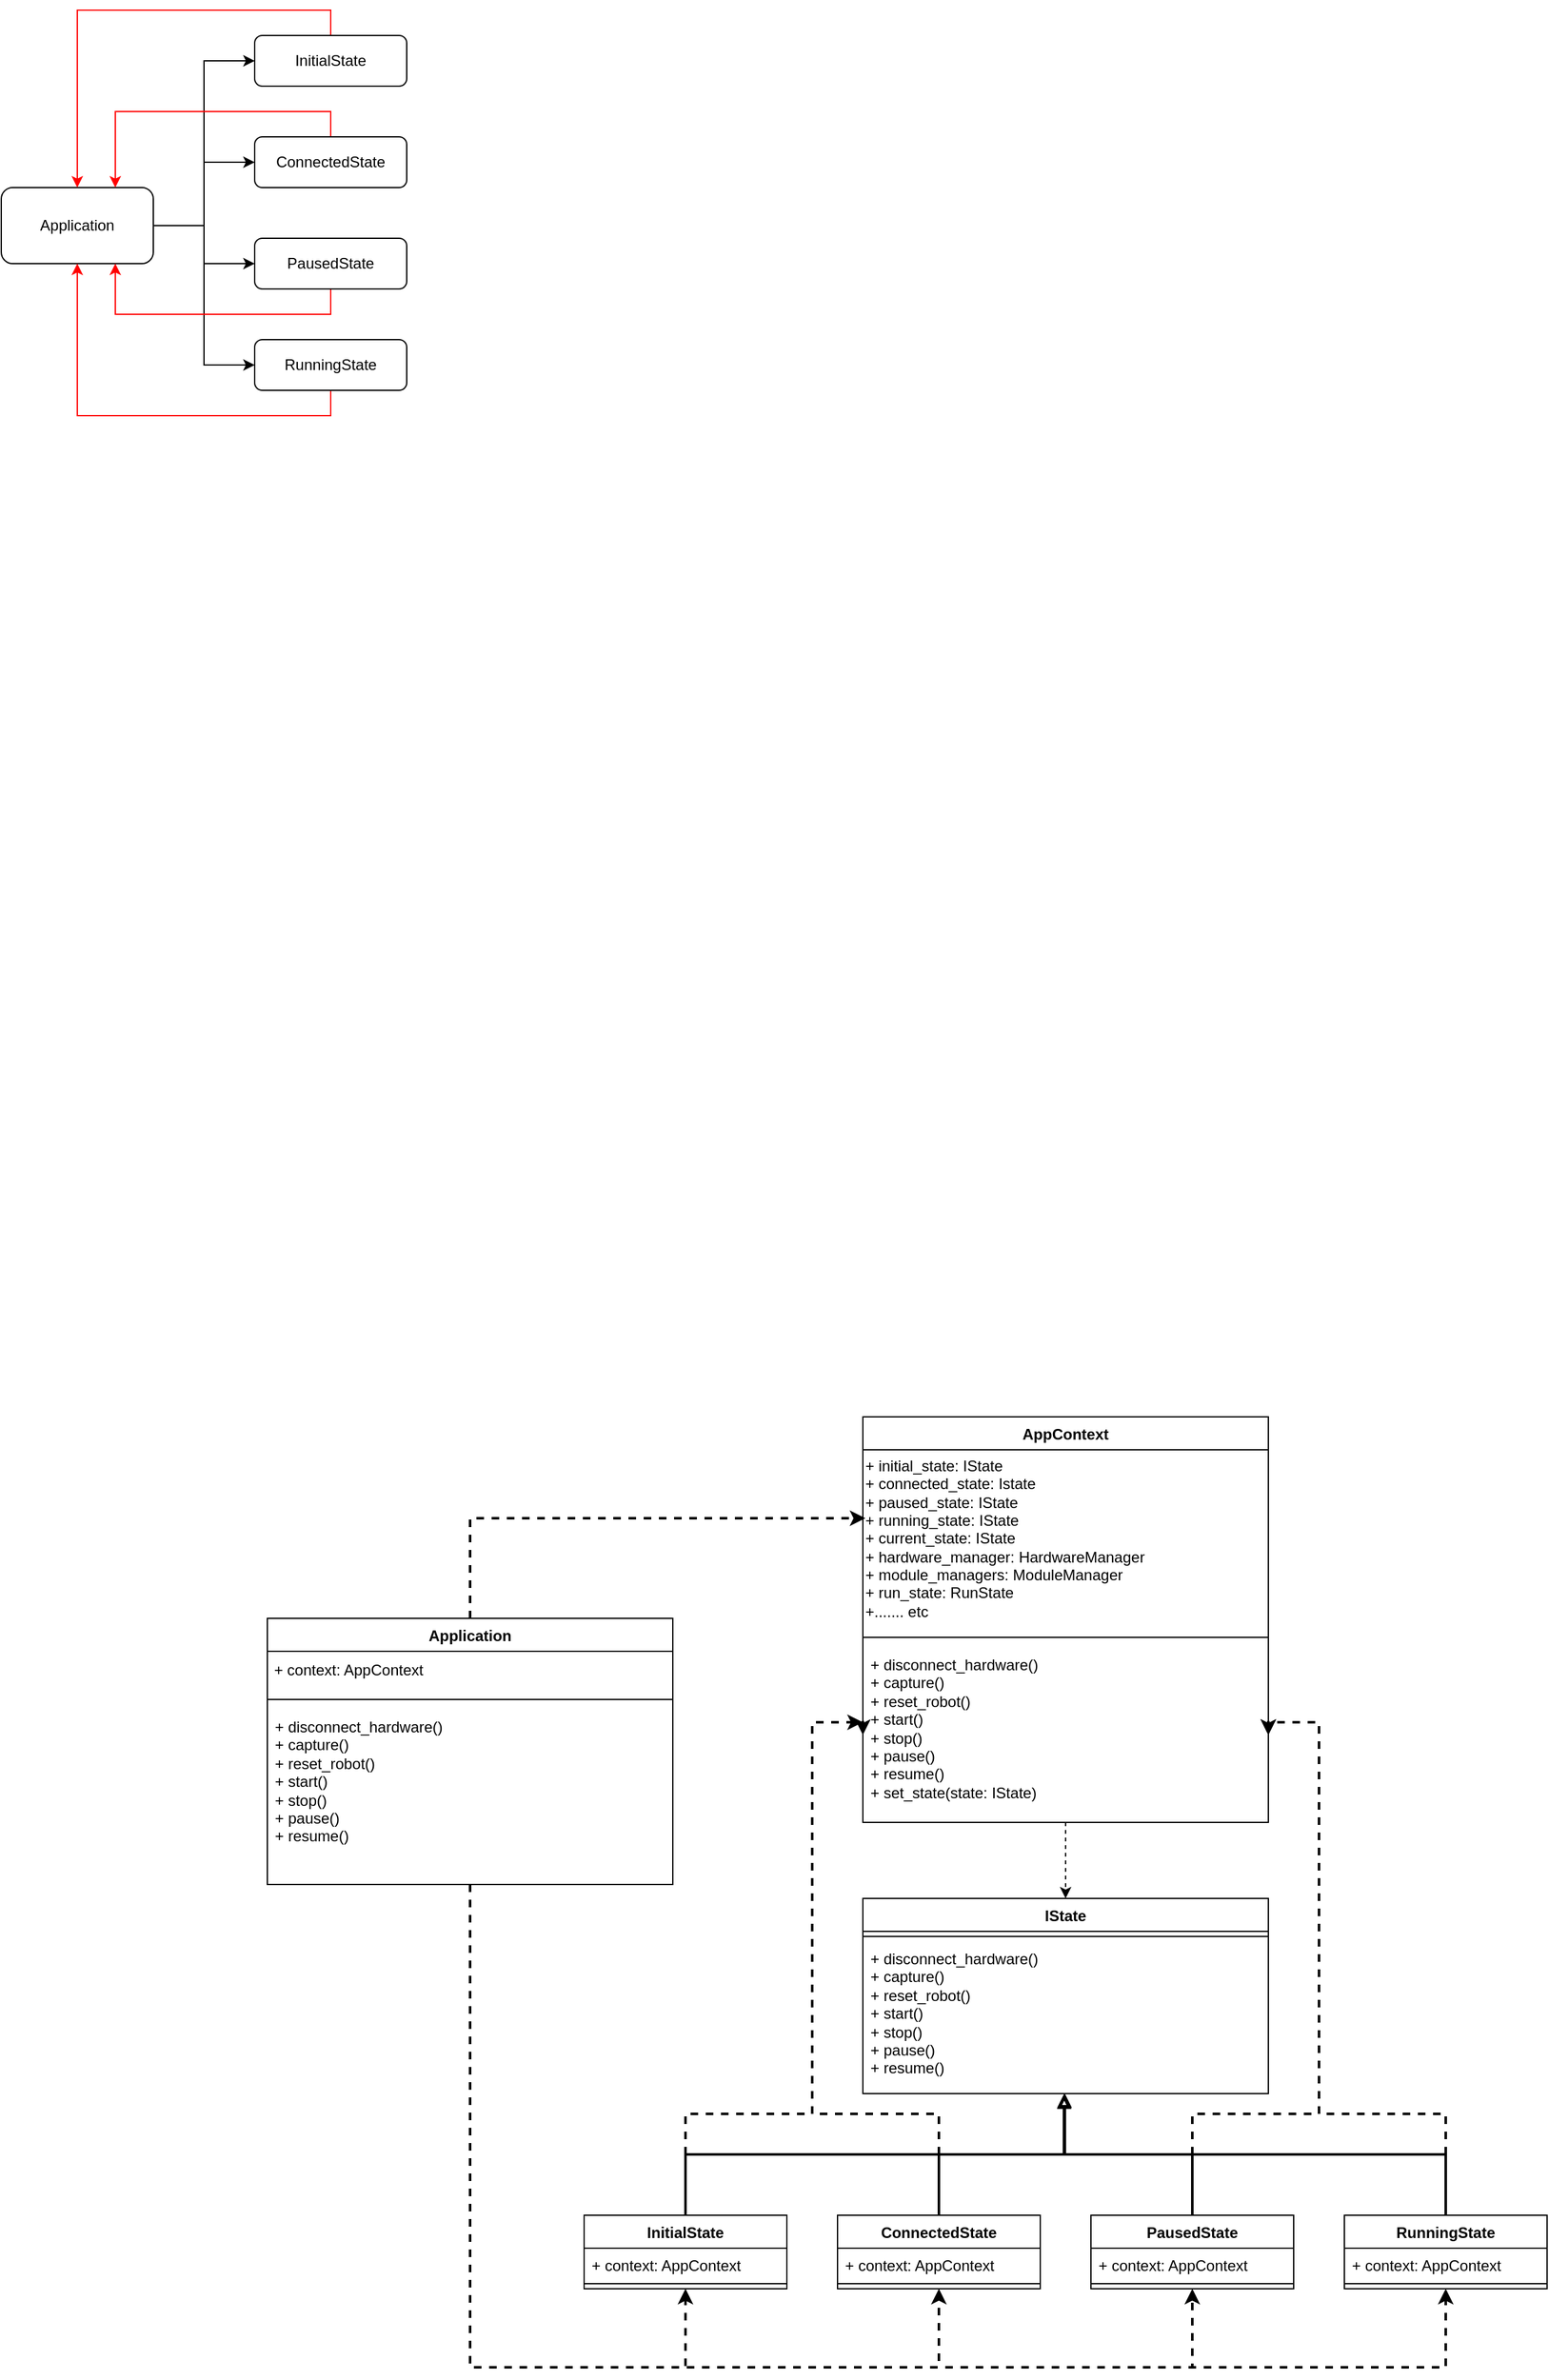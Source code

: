 <mxfile version="23.0.2" type="github">
  <diagram name="Page-1" id="kPYrxLfLNK5Fwb_ScKuB">
    <mxGraphModel dx="1574" dy="858" grid="1" gridSize="10" guides="1" tooltips="1" connect="1" arrows="1" fold="1" page="1" pageScale="1" pageWidth="850" pageHeight="1100" math="0" shadow="0">
      <root>
        <mxCell id="0" />
        <mxCell id="1" parent="0" />
        <mxCell id="pK9VeNg7-UvZgT-9GiW9-6" style="edgeStyle=orthogonalEdgeStyle;rounded=0;orthogonalLoop=1;jettySize=auto;html=1;entryX=0;entryY=0.5;entryDx=0;entryDy=0;" edge="1" parent="1" source="pK9VeNg7-UvZgT-9GiW9-1" target="pK9VeNg7-UvZgT-9GiW9-2">
          <mxGeometry relative="1" as="geometry" />
        </mxCell>
        <mxCell id="pK9VeNg7-UvZgT-9GiW9-7" style="edgeStyle=orthogonalEdgeStyle;rounded=0;orthogonalLoop=1;jettySize=auto;html=1;" edge="1" parent="1" source="pK9VeNg7-UvZgT-9GiW9-1" target="pK9VeNg7-UvZgT-9GiW9-3">
          <mxGeometry relative="1" as="geometry" />
        </mxCell>
        <mxCell id="pK9VeNg7-UvZgT-9GiW9-8" style="edgeStyle=orthogonalEdgeStyle;rounded=0;orthogonalLoop=1;jettySize=auto;html=1;entryX=0;entryY=0.5;entryDx=0;entryDy=0;" edge="1" parent="1" source="pK9VeNg7-UvZgT-9GiW9-1" target="pK9VeNg7-UvZgT-9GiW9-4">
          <mxGeometry relative="1" as="geometry" />
        </mxCell>
        <mxCell id="pK9VeNg7-UvZgT-9GiW9-9" style="edgeStyle=orthogonalEdgeStyle;rounded=0;orthogonalLoop=1;jettySize=auto;html=1;entryX=0;entryY=0.5;entryDx=0;entryDy=0;" edge="1" parent="1" source="pK9VeNg7-UvZgT-9GiW9-1" target="pK9VeNg7-UvZgT-9GiW9-5">
          <mxGeometry relative="1" as="geometry" />
        </mxCell>
        <mxCell id="pK9VeNg7-UvZgT-9GiW9-1" value="Application" style="rounded=1;whiteSpace=wrap;html=1;" vertex="1" parent="1">
          <mxGeometry x="40" y="160" width="120" height="60" as="geometry" />
        </mxCell>
        <mxCell id="pK9VeNg7-UvZgT-9GiW9-10" style="edgeStyle=orthogonalEdgeStyle;rounded=0;orthogonalLoop=1;jettySize=auto;html=1;entryX=0.5;entryY=0;entryDx=0;entryDy=0;strokeColor=#FF0000;" edge="1" parent="1" source="pK9VeNg7-UvZgT-9GiW9-2" target="pK9VeNg7-UvZgT-9GiW9-1">
          <mxGeometry relative="1" as="geometry">
            <Array as="points">
              <mxPoint x="300" y="20" />
              <mxPoint x="100" y="20" />
            </Array>
          </mxGeometry>
        </mxCell>
        <mxCell id="pK9VeNg7-UvZgT-9GiW9-2" value="InitialState" style="rounded=1;whiteSpace=wrap;html=1;" vertex="1" parent="1">
          <mxGeometry x="240" y="40" width="120" height="40" as="geometry" />
        </mxCell>
        <mxCell id="pK9VeNg7-UvZgT-9GiW9-11" style="edgeStyle=orthogonalEdgeStyle;rounded=0;orthogonalLoop=1;jettySize=auto;html=1;exitX=0.5;exitY=0;exitDx=0;exitDy=0;entryX=0.75;entryY=0;entryDx=0;entryDy=0;strokeColor=#FF0000;" edge="1" parent="1" source="pK9VeNg7-UvZgT-9GiW9-3" target="pK9VeNg7-UvZgT-9GiW9-1">
          <mxGeometry relative="1" as="geometry" />
        </mxCell>
        <mxCell id="pK9VeNg7-UvZgT-9GiW9-3" value="ConnectedState" style="rounded=1;whiteSpace=wrap;html=1;" vertex="1" parent="1">
          <mxGeometry x="240" y="120" width="120" height="40" as="geometry" />
        </mxCell>
        <mxCell id="pK9VeNg7-UvZgT-9GiW9-12" style="edgeStyle=orthogonalEdgeStyle;rounded=0;orthogonalLoop=1;jettySize=auto;html=1;exitX=0.5;exitY=1;exitDx=0;exitDy=0;entryX=0.75;entryY=1;entryDx=0;entryDy=0;strokeColor=#FF0000;" edge="1" parent="1" source="pK9VeNg7-UvZgT-9GiW9-4" target="pK9VeNg7-UvZgT-9GiW9-1">
          <mxGeometry relative="1" as="geometry" />
        </mxCell>
        <mxCell id="pK9VeNg7-UvZgT-9GiW9-4" value="PausedState" style="rounded=1;whiteSpace=wrap;html=1;" vertex="1" parent="1">
          <mxGeometry x="240" y="200" width="120" height="40" as="geometry" />
        </mxCell>
        <mxCell id="pK9VeNg7-UvZgT-9GiW9-13" style="edgeStyle=orthogonalEdgeStyle;rounded=0;orthogonalLoop=1;jettySize=auto;html=1;exitX=0.5;exitY=1;exitDx=0;exitDy=0;entryX=0.5;entryY=1;entryDx=0;entryDy=0;strokeColor=#FF0000;" edge="1" parent="1" source="pK9VeNg7-UvZgT-9GiW9-5" target="pK9VeNg7-UvZgT-9GiW9-1">
          <mxGeometry relative="1" as="geometry" />
        </mxCell>
        <mxCell id="pK9VeNg7-UvZgT-9GiW9-5" value="RunningState" style="rounded=1;whiteSpace=wrap;html=1;" vertex="1" parent="1">
          <mxGeometry x="240" y="280" width="120" height="40" as="geometry" />
        </mxCell>
        <mxCell id="pK9VeNg7-UvZgT-9GiW9-56" style="edgeStyle=orthogonalEdgeStyle;rounded=0;orthogonalLoop=1;jettySize=auto;html=1;exitX=0.5;exitY=0;exitDx=0;exitDy=0;strokeWidth=2;endArrow=block;endFill=0;entryX=0.498;entryY=1;entryDx=0;entryDy=0;entryPerimeter=0;" edge="1" parent="1" source="pK9VeNg7-UvZgT-9GiW9-27" target="pK9VeNg7-UvZgT-9GiW9-46">
          <mxGeometry relative="1" as="geometry">
            <mxPoint x="1275.0" y="580.0" as="targetPoint" />
          </mxGeometry>
        </mxCell>
        <mxCell id="pK9VeNg7-UvZgT-9GiW9-98" style="edgeStyle=orthogonalEdgeStyle;rounded=0;orthogonalLoop=1;jettySize=auto;html=1;exitX=0.5;exitY=0;exitDx=0;exitDy=0;entryX=1;entryY=0.5;entryDx=0;entryDy=0;dashed=1;strokeWidth=2;" edge="1" parent="1" source="pK9VeNg7-UvZgT-9GiW9-27" target="pK9VeNg7-UvZgT-9GiW9-64">
          <mxGeometry relative="1" as="geometry">
            <Array as="points">
              <mxPoint x="980" y="1680" />
              <mxPoint x="1080" y="1680" />
              <mxPoint x="1080" y="1371" />
            </Array>
          </mxGeometry>
        </mxCell>
        <mxCell id="pK9VeNg7-UvZgT-9GiW9-27" value="PausedState" style="swimlane;fontStyle=1;align=center;verticalAlign=top;childLayout=stackLayout;horizontal=1;startSize=26;horizontalStack=0;resizeParent=1;resizeParentMax=0;resizeLast=0;collapsible=1;marginBottom=0;whiteSpace=wrap;html=1;" vertex="1" parent="1">
          <mxGeometry x="900" y="1760" width="160" height="58" as="geometry" />
        </mxCell>
        <mxCell id="pK9VeNg7-UvZgT-9GiW9-28" value="+ context: AppContext" style="text;strokeColor=none;fillColor=none;align=left;verticalAlign=top;spacingLeft=4;spacingRight=4;overflow=hidden;rotatable=0;points=[[0,0.5],[1,0.5]];portConstraint=eastwest;whiteSpace=wrap;html=1;" vertex="1" parent="pK9VeNg7-UvZgT-9GiW9-27">
          <mxGeometry y="26" width="160" height="24" as="geometry" />
        </mxCell>
        <mxCell id="pK9VeNg7-UvZgT-9GiW9-29" value="" style="line;strokeWidth=1;fillColor=none;align=left;verticalAlign=middle;spacingTop=-1;spacingLeft=3;spacingRight=3;rotatable=0;labelPosition=right;points=[];portConstraint=eastwest;strokeColor=inherit;" vertex="1" parent="pK9VeNg7-UvZgT-9GiW9-27">
          <mxGeometry y="50" width="160" height="8" as="geometry" />
        </mxCell>
        <mxCell id="pK9VeNg7-UvZgT-9GiW9-95" style="edgeStyle=orthogonalEdgeStyle;rounded=0;orthogonalLoop=1;jettySize=auto;html=1;exitX=0.5;exitY=0;exitDx=0;exitDy=0;dashed=1;strokeWidth=2;" edge="1" parent="1" source="pK9VeNg7-UvZgT-9GiW9-31" target="pK9VeNg7-UvZgT-9GiW9-64">
          <mxGeometry relative="1" as="geometry">
            <Array as="points">
              <mxPoint x="580" y="1680" />
              <mxPoint x="680" y="1680" />
              <mxPoint x="680" y="1371" />
            </Array>
          </mxGeometry>
        </mxCell>
        <mxCell id="pK9VeNg7-UvZgT-9GiW9-31" value="InitialState" style="swimlane;fontStyle=1;align=center;verticalAlign=top;childLayout=stackLayout;horizontal=1;startSize=26;horizontalStack=0;resizeParent=1;resizeParentMax=0;resizeLast=0;collapsible=1;marginBottom=0;whiteSpace=wrap;html=1;" vertex="1" parent="1">
          <mxGeometry x="500" y="1760" width="160" height="58" as="geometry">
            <mxRectangle x="895" y="740" width="100" height="30" as="alternateBounds" />
          </mxGeometry>
        </mxCell>
        <mxCell id="pK9VeNg7-UvZgT-9GiW9-32" value="+ context: AppContext" style="text;strokeColor=none;fillColor=none;align=left;verticalAlign=top;spacingLeft=4;spacingRight=4;overflow=hidden;rotatable=0;points=[[0,0.5],[1,0.5]];portConstraint=eastwest;whiteSpace=wrap;html=1;" vertex="1" parent="pK9VeNg7-UvZgT-9GiW9-31">
          <mxGeometry y="26" width="160" height="24" as="geometry" />
        </mxCell>
        <mxCell id="pK9VeNg7-UvZgT-9GiW9-33" value="" style="line;strokeWidth=1;fillColor=none;align=left;verticalAlign=middle;spacingTop=-1;spacingLeft=3;spacingRight=3;rotatable=0;labelPosition=right;points=[];portConstraint=eastwest;strokeColor=inherit;" vertex="1" parent="pK9VeNg7-UvZgT-9GiW9-31">
          <mxGeometry y="50" width="160" height="8" as="geometry" />
        </mxCell>
        <mxCell id="pK9VeNg7-UvZgT-9GiW9-55" style="edgeStyle=orthogonalEdgeStyle;rounded=0;orthogonalLoop=1;jettySize=auto;html=1;exitX=0.5;exitY=0;exitDx=0;exitDy=0;strokeWidth=2;endArrow=block;endFill=0;entryX=0.496;entryY=1.006;entryDx=0;entryDy=0;entryPerimeter=0;" edge="1" parent="1" source="pK9VeNg7-UvZgT-9GiW9-35" target="pK9VeNg7-UvZgT-9GiW9-46">
          <mxGeometry relative="1" as="geometry">
            <mxPoint x="1275" y="580" as="targetPoint" />
          </mxGeometry>
        </mxCell>
        <mxCell id="pK9VeNg7-UvZgT-9GiW9-35" value="ConnectedState" style="swimlane;fontStyle=1;align=center;verticalAlign=top;childLayout=stackLayout;horizontal=1;startSize=26;horizontalStack=0;resizeParent=1;resizeParentMax=0;resizeLast=0;collapsible=1;marginBottom=0;whiteSpace=wrap;html=1;" vertex="1" parent="1">
          <mxGeometry x="700" y="1760" width="160" height="58" as="geometry" />
        </mxCell>
        <mxCell id="pK9VeNg7-UvZgT-9GiW9-36" value="+ context: AppContext" style="text;strokeColor=none;fillColor=none;align=left;verticalAlign=top;spacingLeft=4;spacingRight=4;overflow=hidden;rotatable=0;points=[[0,0.5],[1,0.5]];portConstraint=eastwest;whiteSpace=wrap;html=1;" vertex="1" parent="pK9VeNg7-UvZgT-9GiW9-35">
          <mxGeometry y="26" width="160" height="24" as="geometry" />
        </mxCell>
        <mxCell id="pK9VeNg7-UvZgT-9GiW9-37" value="" style="line;strokeWidth=1;fillColor=none;align=left;verticalAlign=middle;spacingTop=-1;spacingLeft=3;spacingRight=3;rotatable=0;labelPosition=right;points=[];portConstraint=eastwest;strokeColor=inherit;" vertex="1" parent="pK9VeNg7-UvZgT-9GiW9-35">
          <mxGeometry y="50" width="160" height="8" as="geometry" />
        </mxCell>
        <mxCell id="pK9VeNg7-UvZgT-9GiW9-99" style="edgeStyle=orthogonalEdgeStyle;rounded=0;orthogonalLoop=1;jettySize=auto;html=1;exitX=0.5;exitY=0;exitDx=0;exitDy=0;entryX=1;entryY=0.5;entryDx=0;entryDy=0;dashed=1;strokeWidth=2;" edge="1" parent="1" source="pK9VeNg7-UvZgT-9GiW9-39" target="pK9VeNg7-UvZgT-9GiW9-64">
          <mxGeometry relative="1" as="geometry">
            <Array as="points">
              <mxPoint x="1180" y="1680" />
              <mxPoint x="1080" y="1680" />
              <mxPoint x="1080" y="1371" />
            </Array>
          </mxGeometry>
        </mxCell>
        <mxCell id="pK9VeNg7-UvZgT-9GiW9-39" value="RunningState" style="swimlane;fontStyle=1;align=center;verticalAlign=top;childLayout=stackLayout;horizontal=1;startSize=26;horizontalStack=0;resizeParent=1;resizeParentMax=0;resizeLast=0;collapsible=1;marginBottom=0;whiteSpace=wrap;html=1;" vertex="1" parent="1">
          <mxGeometry x="1100" y="1760" width="160" height="58" as="geometry" />
        </mxCell>
        <mxCell id="pK9VeNg7-UvZgT-9GiW9-40" value="+ context: AppContext" style="text;strokeColor=none;fillColor=none;align=left;verticalAlign=top;spacingLeft=4;spacingRight=4;overflow=hidden;rotatable=0;points=[[0,0.5],[1,0.5]];portConstraint=eastwest;whiteSpace=wrap;html=1;" vertex="1" parent="pK9VeNg7-UvZgT-9GiW9-39">
          <mxGeometry y="26" width="160" height="24" as="geometry" />
        </mxCell>
        <mxCell id="pK9VeNg7-UvZgT-9GiW9-41" value="" style="line;strokeWidth=1;fillColor=none;align=left;verticalAlign=middle;spacingTop=-1;spacingLeft=3;spacingRight=3;rotatable=0;labelPosition=right;points=[];portConstraint=eastwest;strokeColor=inherit;" vertex="1" parent="pK9VeNg7-UvZgT-9GiW9-39">
          <mxGeometry y="50" width="160" height="8" as="geometry" />
        </mxCell>
        <mxCell id="pK9VeNg7-UvZgT-9GiW9-43" value="IState" style="swimlane;fontStyle=1;align=center;verticalAlign=top;childLayout=stackLayout;horizontal=1;startSize=26;horizontalStack=0;resizeParent=1;resizeParentMax=0;resizeLast=0;collapsible=1;marginBottom=0;whiteSpace=wrap;html=1;" vertex="1" parent="1">
          <mxGeometry x="720" y="1510" width="320" height="154" as="geometry" />
        </mxCell>
        <mxCell id="pK9VeNg7-UvZgT-9GiW9-45" value="" style="line;strokeWidth=1;fillColor=none;align=left;verticalAlign=middle;spacingTop=-1;spacingLeft=3;spacingRight=3;rotatable=0;labelPosition=right;points=[];portConstraint=eastwest;strokeColor=inherit;" vertex="1" parent="pK9VeNg7-UvZgT-9GiW9-43">
          <mxGeometry y="26" width="320" height="8" as="geometry" />
        </mxCell>
        <mxCell id="pK9VeNg7-UvZgT-9GiW9-46" value="+ disconnect_hardware()&lt;br&gt;+ capture()&lt;br&gt;+ reset_robot()&lt;br&gt;+ start()&lt;br&gt;+ stop()&lt;br&gt;+ pause()&lt;br&gt;+ resume()" style="text;strokeColor=none;fillColor=none;align=left;verticalAlign=top;spacingLeft=4;spacingRight=4;overflow=hidden;rotatable=0;points=[[0,0.5],[1,0.5]];portConstraint=eastwest;whiteSpace=wrap;html=1;" vertex="1" parent="pK9VeNg7-UvZgT-9GiW9-43">
          <mxGeometry y="34" width="320" height="120" as="geometry" />
        </mxCell>
        <mxCell id="pK9VeNg7-UvZgT-9GiW9-51" style="edgeStyle=orthogonalEdgeStyle;rounded=0;orthogonalLoop=1;jettySize=auto;html=1;exitX=0.5;exitY=0;exitDx=0;exitDy=0;entryX=0.497;entryY=0.998;entryDx=0;entryDy=0;entryPerimeter=0;strokeWidth=2;endArrow=block;endFill=0;" edge="1" parent="1" source="pK9VeNg7-UvZgT-9GiW9-31" target="pK9VeNg7-UvZgT-9GiW9-46">
          <mxGeometry relative="1" as="geometry" />
        </mxCell>
        <mxCell id="pK9VeNg7-UvZgT-9GiW9-57" style="edgeStyle=orthogonalEdgeStyle;rounded=0;orthogonalLoop=1;jettySize=auto;html=1;exitX=0.5;exitY=0;exitDx=0;exitDy=0;entryX=0.497;entryY=1.007;entryDx=0;entryDy=0;entryPerimeter=0;strokeWidth=2;endArrow=block;endFill=0;" edge="1" parent="1" source="pK9VeNg7-UvZgT-9GiW9-39" target="pK9VeNg7-UvZgT-9GiW9-46">
          <mxGeometry relative="1" as="geometry" />
        </mxCell>
        <mxCell id="pK9VeNg7-UvZgT-9GiW9-90" style="edgeStyle=orthogonalEdgeStyle;rounded=0;orthogonalLoop=1;jettySize=auto;html=1;entryX=0.5;entryY=0;entryDx=0;entryDy=0;dashed=1;" edge="1" parent="1" source="pK9VeNg7-UvZgT-9GiW9-62" target="pK9VeNg7-UvZgT-9GiW9-43">
          <mxGeometry relative="1" as="geometry" />
        </mxCell>
        <mxCell id="pK9VeNg7-UvZgT-9GiW9-62" value="AppContext" style="swimlane;fontStyle=1;align=center;verticalAlign=top;childLayout=stackLayout;horizontal=1;startSize=26;horizontalStack=0;resizeParent=1;resizeParentMax=0;resizeLast=0;collapsible=1;marginBottom=0;whiteSpace=wrap;html=1;" vertex="1" parent="1">
          <mxGeometry x="720" y="1130" width="320" height="320" as="geometry" />
        </mxCell>
        <mxCell id="pK9VeNg7-UvZgT-9GiW9-78" value="+ initial_state: IState&lt;br&gt;+ connected_state: Istate&lt;br&gt;+ paused_state: IState&lt;br&gt;+ running_state: IState&lt;br&gt;+ current_state: IState&lt;br&gt;+ hardware_manager: HardwareManager&lt;br&gt;+ module_managers: ModuleManager&lt;br&gt;+ run_state: RunState&lt;br&gt;+....... etc" style="text;html=1;align=left;verticalAlign=middle;resizable=0;points=[];autosize=1;strokeColor=none;fillColor=none;" vertex="1" parent="pK9VeNg7-UvZgT-9GiW9-62">
          <mxGeometry y="26" width="320" height="140" as="geometry" />
        </mxCell>
        <mxCell id="pK9VeNg7-UvZgT-9GiW9-63" value="" style="line;strokeWidth=1;fillColor=none;align=left;verticalAlign=middle;spacingTop=-1;spacingLeft=3;spacingRight=3;rotatable=0;labelPosition=right;points=[];portConstraint=eastwest;strokeColor=inherit;" vertex="1" parent="pK9VeNg7-UvZgT-9GiW9-62">
          <mxGeometry y="166" width="320" height="16" as="geometry" />
        </mxCell>
        <mxCell id="pK9VeNg7-UvZgT-9GiW9-64" value="+ disconnect_hardware()&lt;br&gt;+ capture()&lt;br&gt;+ reset_robot()&lt;br&gt;+ start()&lt;br&gt;+ stop()&lt;br&gt;+ pause()&lt;br&gt;+ resume()&lt;br&gt;+ set_state(state: IState)&lt;br&gt;" style="text;strokeColor=none;fillColor=none;align=left;verticalAlign=top;spacingLeft=4;spacingRight=4;overflow=hidden;rotatable=0;points=[[0,0.5],[1,0.5]];portConstraint=eastwest;whiteSpace=wrap;html=1;" vertex="1" parent="pK9VeNg7-UvZgT-9GiW9-62">
          <mxGeometry y="182" width="320" height="138" as="geometry" />
        </mxCell>
        <mxCell id="pK9VeNg7-UvZgT-9GiW9-84" style="edgeStyle=orthogonalEdgeStyle;rounded=0;orthogonalLoop=1;jettySize=auto;html=1;strokeWidth=2;dashed=1;exitX=0.5;exitY=0;exitDx=0;exitDy=0;" edge="1" parent="1" source="pK9VeNg7-UvZgT-9GiW9-80">
          <mxGeometry relative="1" as="geometry">
            <mxPoint x="722" y="1210" as="targetPoint" />
            <Array as="points">
              <mxPoint x="410" y="1210" />
            </Array>
          </mxGeometry>
        </mxCell>
        <mxCell id="pK9VeNg7-UvZgT-9GiW9-91" style="edgeStyle=orthogonalEdgeStyle;rounded=0;orthogonalLoop=1;jettySize=auto;html=1;entryX=0.5;entryY=1;entryDx=0;entryDy=0;dashed=1;strokeWidth=2;" edge="1" parent="1" source="pK9VeNg7-UvZgT-9GiW9-80" target="pK9VeNg7-UvZgT-9GiW9-31">
          <mxGeometry relative="1" as="geometry">
            <Array as="points">
              <mxPoint x="410" y="1880" />
              <mxPoint x="580" y="1880" />
            </Array>
          </mxGeometry>
        </mxCell>
        <mxCell id="pK9VeNg7-UvZgT-9GiW9-92" style="edgeStyle=orthogonalEdgeStyle;rounded=0;orthogonalLoop=1;jettySize=auto;html=1;entryX=0.5;entryY=1;entryDx=0;entryDy=0;dashed=1;strokeWidth=2;" edge="1" parent="1" source="pK9VeNg7-UvZgT-9GiW9-80" target="pK9VeNg7-UvZgT-9GiW9-35">
          <mxGeometry relative="1" as="geometry">
            <Array as="points">
              <mxPoint x="410" y="1880" />
              <mxPoint x="780" y="1880" />
            </Array>
          </mxGeometry>
        </mxCell>
        <mxCell id="pK9VeNg7-UvZgT-9GiW9-93" style="edgeStyle=orthogonalEdgeStyle;rounded=0;orthogonalLoop=1;jettySize=auto;html=1;entryX=0.5;entryY=1;entryDx=0;entryDy=0;dashed=1;strokeWidth=2;" edge="1" parent="1" source="pK9VeNg7-UvZgT-9GiW9-80" target="pK9VeNg7-UvZgT-9GiW9-27">
          <mxGeometry relative="1" as="geometry">
            <Array as="points">
              <mxPoint x="410" y="1880" />
              <mxPoint x="980" y="1880" />
            </Array>
          </mxGeometry>
        </mxCell>
        <mxCell id="pK9VeNg7-UvZgT-9GiW9-94" style="edgeStyle=orthogonalEdgeStyle;rounded=0;orthogonalLoop=1;jettySize=auto;html=1;entryX=0.5;entryY=1;entryDx=0;entryDy=0;strokeWidth=2;dashed=1;" edge="1" parent="1" source="pK9VeNg7-UvZgT-9GiW9-80" target="pK9VeNg7-UvZgT-9GiW9-39">
          <mxGeometry relative="1" as="geometry">
            <Array as="points">
              <mxPoint x="410" y="1880" />
              <mxPoint x="1180" y="1880" />
            </Array>
          </mxGeometry>
        </mxCell>
        <mxCell id="pK9VeNg7-UvZgT-9GiW9-80" value="Application" style="swimlane;fontStyle=1;align=center;verticalAlign=top;childLayout=stackLayout;horizontal=1;startSize=26;horizontalStack=0;resizeParent=1;resizeParentMax=0;resizeLast=0;collapsible=1;marginBottom=0;whiteSpace=wrap;html=1;" vertex="1" parent="1">
          <mxGeometry x="250" y="1289" width="320" height="210" as="geometry" />
        </mxCell>
        <mxCell id="pK9VeNg7-UvZgT-9GiW9-81" value="&amp;nbsp;+ context: AppContext" style="text;html=1;align=left;verticalAlign=middle;resizable=0;points=[];autosize=1;strokeColor=none;fillColor=none;" vertex="1" parent="pK9VeNg7-UvZgT-9GiW9-80">
          <mxGeometry y="26" width="320" height="30" as="geometry" />
        </mxCell>
        <mxCell id="pK9VeNg7-UvZgT-9GiW9-82" value="" style="line;strokeWidth=1;fillColor=none;align=left;verticalAlign=middle;spacingTop=-1;spacingLeft=3;spacingRight=3;rotatable=0;labelPosition=right;points=[];portConstraint=eastwest;strokeColor=inherit;" vertex="1" parent="pK9VeNg7-UvZgT-9GiW9-80">
          <mxGeometry y="56" width="320" height="16" as="geometry" />
        </mxCell>
        <mxCell id="pK9VeNg7-UvZgT-9GiW9-83" value="+ disconnect_hardware()&lt;br&gt;+ capture()&lt;br&gt;+ reset_robot()&lt;br&gt;+ start()&lt;br&gt;+ stop()&lt;br&gt;+ pause()&lt;br&gt;+ resume()&lt;br&gt;" style="text;strokeColor=none;fillColor=none;align=left;verticalAlign=top;spacingLeft=4;spacingRight=4;overflow=hidden;rotatable=0;points=[[0,0.5],[1,0.5]];portConstraint=eastwest;whiteSpace=wrap;html=1;" vertex="1" parent="pK9VeNg7-UvZgT-9GiW9-80">
          <mxGeometry y="72" width="320" height="138" as="geometry" />
        </mxCell>
        <mxCell id="pK9VeNg7-UvZgT-9GiW9-97" style="edgeStyle=orthogonalEdgeStyle;rounded=0;orthogonalLoop=1;jettySize=auto;html=1;exitX=0.5;exitY=0;exitDx=0;exitDy=0;entryX=0;entryY=0.5;entryDx=0;entryDy=0;dashed=1;strokeWidth=2;" edge="1" parent="1" source="pK9VeNg7-UvZgT-9GiW9-35" target="pK9VeNg7-UvZgT-9GiW9-64">
          <mxGeometry relative="1" as="geometry">
            <Array as="points">
              <mxPoint x="780" y="1680" />
              <mxPoint x="680" y="1680" />
              <mxPoint x="680" y="1371" />
            </Array>
          </mxGeometry>
        </mxCell>
      </root>
    </mxGraphModel>
  </diagram>
</mxfile>
